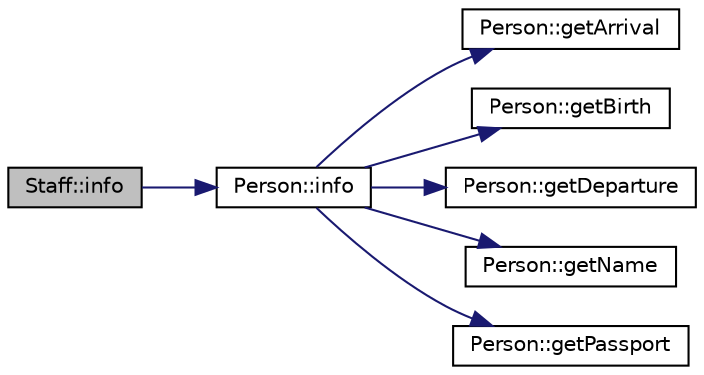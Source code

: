 digraph "Staff::info"
{
 // LATEX_PDF_SIZE
  edge [fontname="Helvetica",fontsize="10",labelfontname="Helvetica",labelfontsize="10"];
  node [fontname="Helvetica",fontsize="10",shape=record];
  rankdir="LR";
  Node1 [label="Staff::info",height=0.2,width=0.4,color="black", fillcolor="grey75", style="filled", fontcolor="black",tooltip=" "];
  Node1 -> Node2 [color="midnightblue",fontsize="10",style="solid",fontname="Helvetica"];
  Node2 [label="Person::info",height=0.2,width=0.4,color="black", fillcolor="white", style="filled",URL="$class_person.html#a55b73bbe2f35eb2249b7a8225cd123e3",tooltip=" "];
  Node2 -> Node3 [color="midnightblue",fontsize="10",style="solid",fontname="Helvetica"];
  Node3 [label="Person::getArrival",height=0.2,width=0.4,color="black", fillcolor="white", style="filled",URL="$class_person.html#a302129462730ac8ba14ebfada7065bfd",tooltip=" "];
  Node2 -> Node4 [color="midnightblue",fontsize="10",style="solid",fontname="Helvetica"];
  Node4 [label="Person::getBirth",height=0.2,width=0.4,color="black", fillcolor="white", style="filled",URL="$class_person.html#a74cdbd13a0f4b320008c94ccb5e840ee",tooltip=" "];
  Node2 -> Node5 [color="midnightblue",fontsize="10",style="solid",fontname="Helvetica"];
  Node5 [label="Person::getDeparture",height=0.2,width=0.4,color="black", fillcolor="white", style="filled",URL="$class_person.html#a43ec960c463f5964891ce02785e58ca0",tooltip=" "];
  Node2 -> Node6 [color="midnightblue",fontsize="10",style="solid",fontname="Helvetica"];
  Node6 [label="Person::getName",height=0.2,width=0.4,color="black", fillcolor="white", style="filled",URL="$class_person.html#a88425cb919b0b90bfd7d520ec628c1d0",tooltip=" "];
  Node2 -> Node7 [color="midnightblue",fontsize="10",style="solid",fontname="Helvetica"];
  Node7 [label="Person::getPassport",height=0.2,width=0.4,color="black", fillcolor="white", style="filled",URL="$class_person.html#ab7ea8f9691cce3a71a0b213cde4166ce",tooltip=" "];
}
